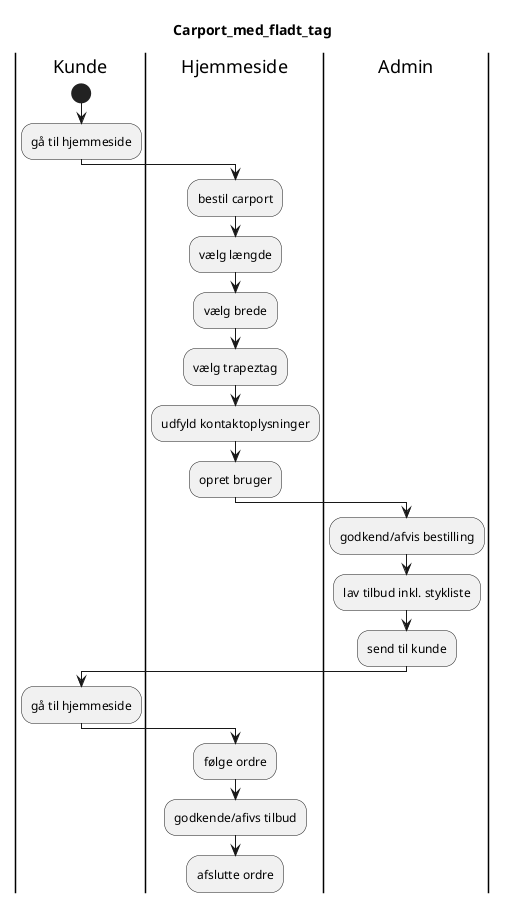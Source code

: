 @startuml
!pragma layout smetana
Title Carport_med_fladt_tag

|Kunde|
start
:gå til hjemmeside;
|Hjemmeside|
:bestil carport;
:vælg længde;
:vælg brede;
:vælg trapeztag;
:udfyld kontaktoplysninger;
:opret bruger;
|Admin|
:godkend/afvis bestilling;
:lav tilbud inkl. stykliste;
:send til kunde;
|Kunde|
:gå til hjemmeside;
|Hjemmeside|

:følge ordre;
:godkende/afivs tilbud;
|Hjemmeside|
:afslutte ordre;

@enduml